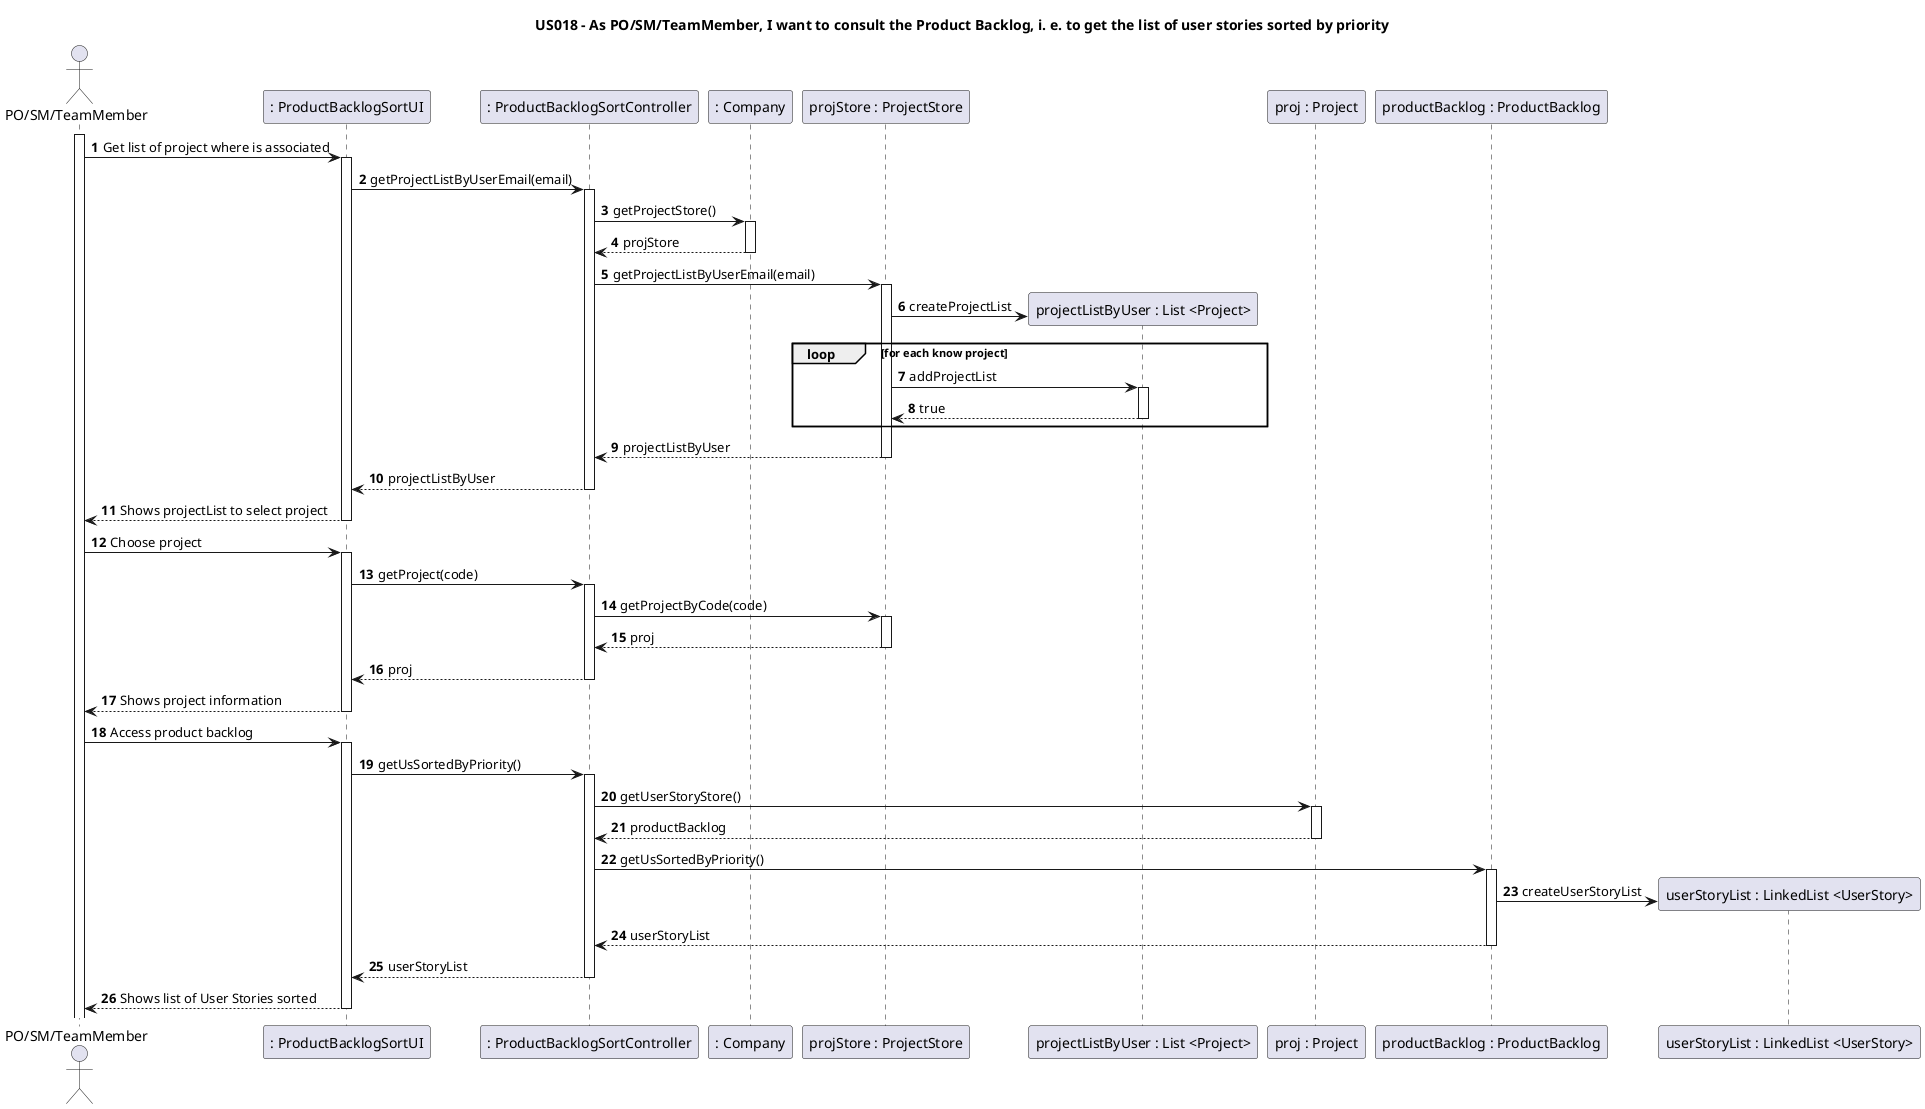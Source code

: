 @startuml
'https://plantuml.com/sequence-diagram

title US018 - As PO/SM/TeamMember, I want to consult the Product Backlog, i. e. to get the list of user stories sorted by priority

autoactivate on
autonumber

actor "PO/SM/TeamMember" as User
participant ": ProductBacklogSortUI" as System
participant ": ProductBacklogSortController" as Ctrl
participant ": Company" as C1
participant "projStore : ProjectStore" as C2
participant "projectListByUser : List <Project>" as C2.1
participant "proj : Project" as C3
participant "productBacklog : ProductBacklog" as C4
participant "userStoryList : LinkedList <UserStory>" as C4.1

activate User

User -> System: Get list of project where is associated
System -> Ctrl: getProjectListByUserEmail(email)
Ctrl -> C1: getProjectStore()
C1 --> Ctrl: projStore
Ctrl -> C2: getProjectListByUserEmail(email)

C2 -> C2.1 ** : createProjectList

 loop for each know project
C2->C2.1 : addProjectList
C2.1-->C2 : true
end
C2 --> Ctrl: projectListByUser
Ctrl --> System: projectListByUser
System --> User : Shows projectList to select project

User -> System: Choose project
System -> Ctrl: getProject(code)
Ctrl -> C2 : getProjectByCode(code)
C2 --> Ctrl : proj
Ctrl --> System : proj
System --> User :Shows project information

User -> System: Access product backlog
System -> Ctrl: getUsSortedByPriority()
Ctrl-> C3 : getUserStoryStore()
C3 --> Ctrl : productBacklog
Ctrl -> C4 : getUsSortedByPriority()
C4 -> C4.1 ** : createUserStoryList
C4-->Ctrl : userStoryList
Ctrl --> System : userStoryList
System --> User : Shows list of User Stories sorted

@enduml